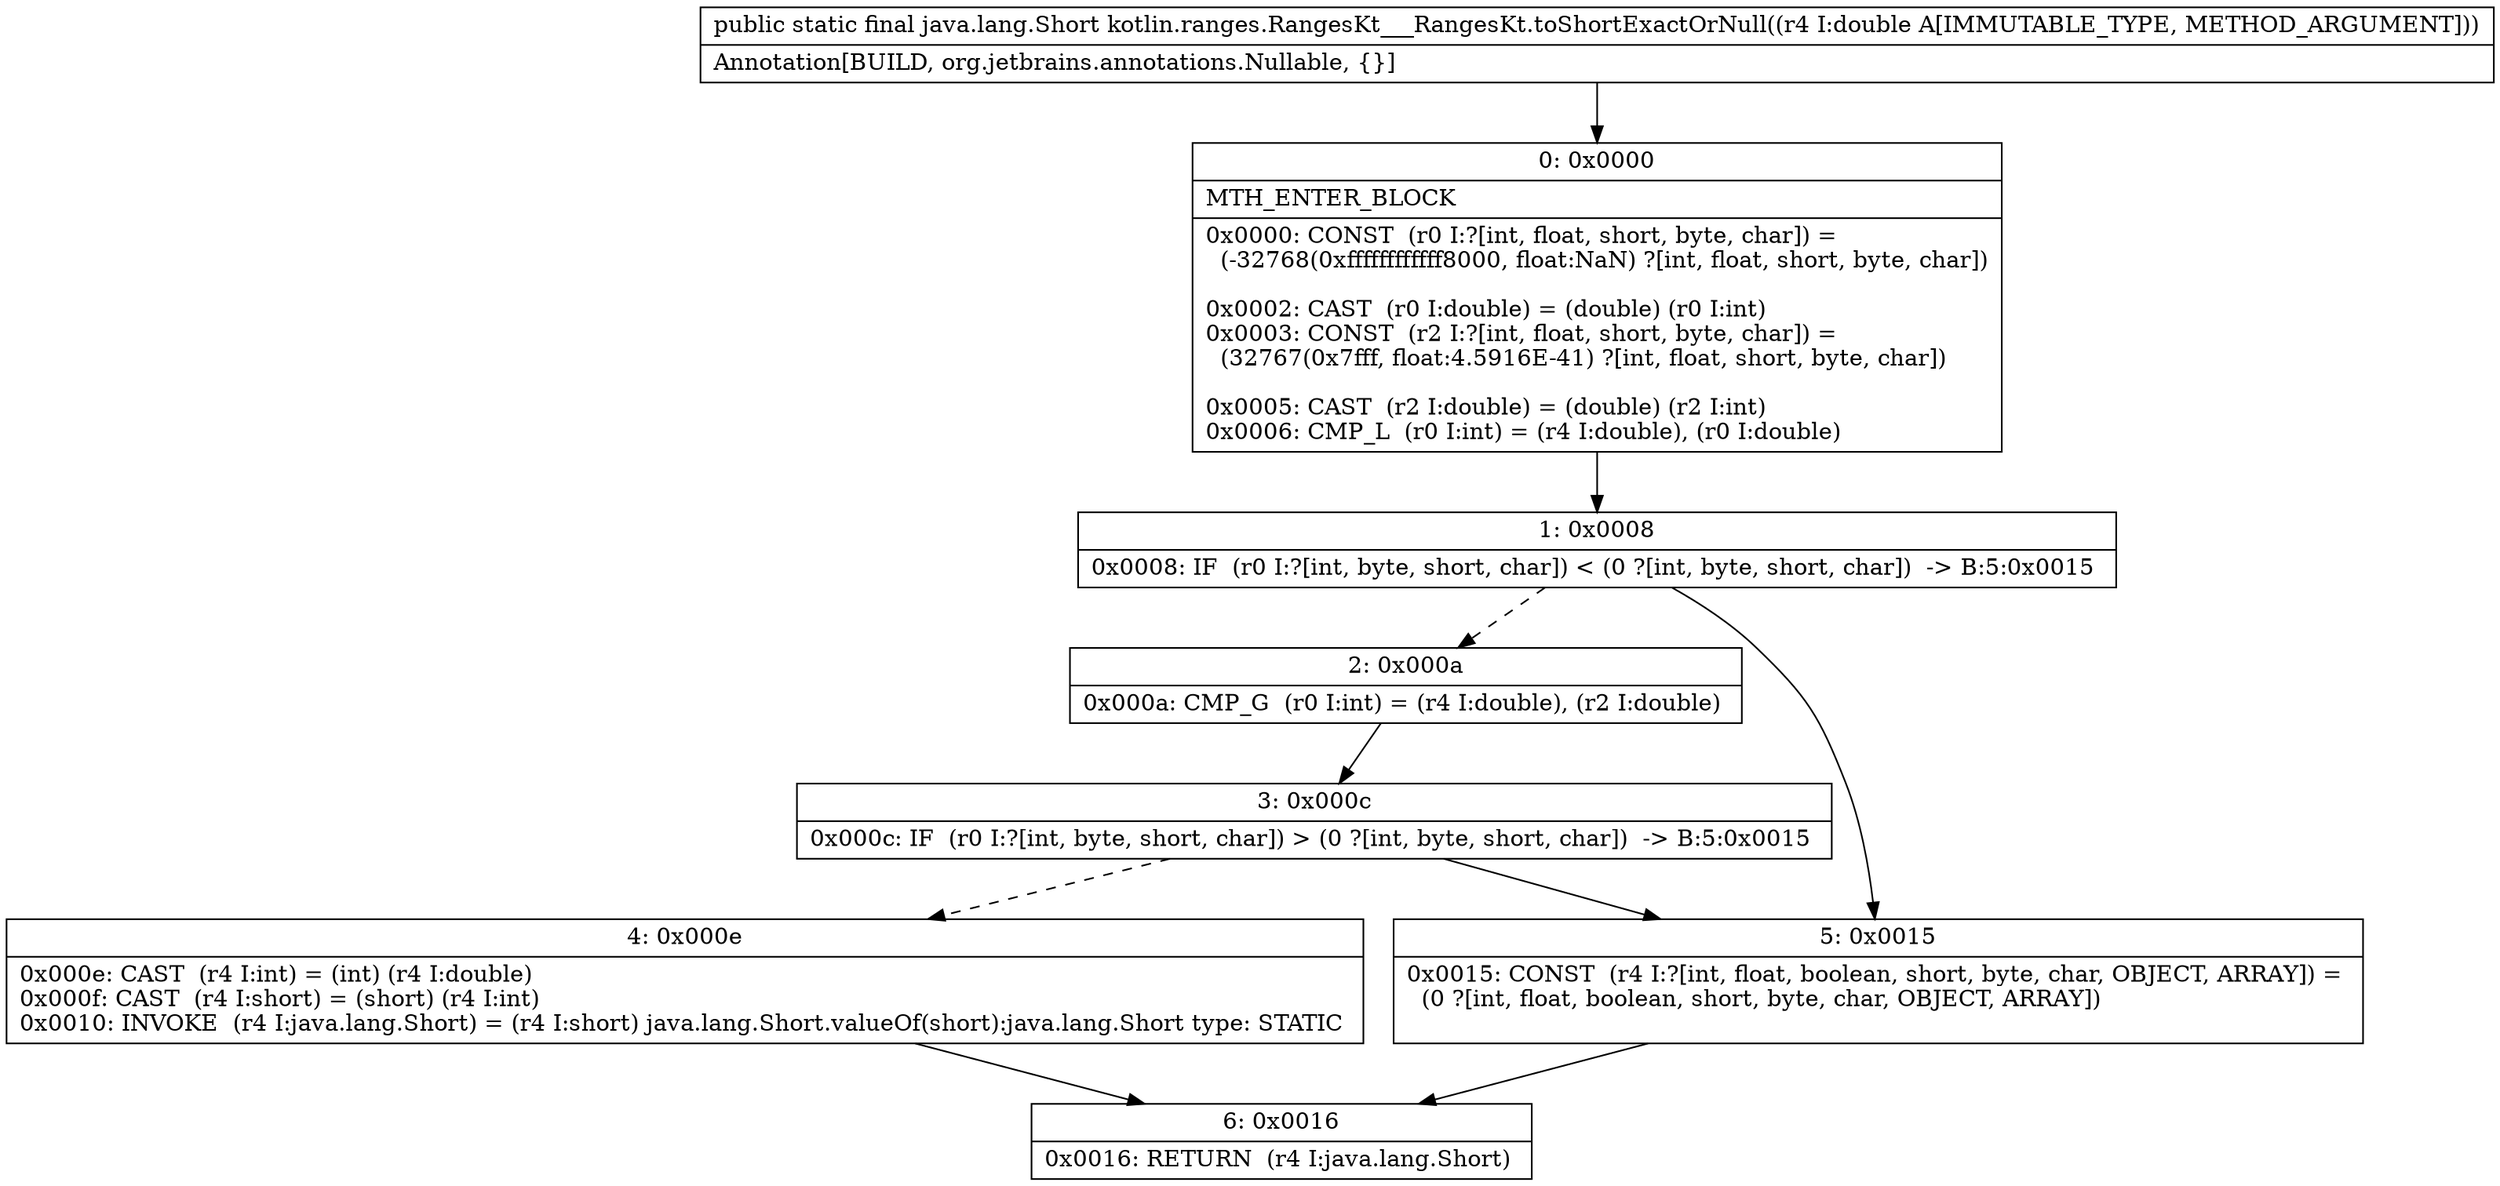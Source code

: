 digraph "CFG forkotlin.ranges.RangesKt___RangesKt.toShortExactOrNull(D)Ljava\/lang\/Short;" {
Node_0 [shape=record,label="{0\:\ 0x0000|MTH_ENTER_BLOCK\l|0x0000: CONST  (r0 I:?[int, float, short, byte, char]) = \l  (\-32768(0xffffffffffff8000, float:NaN) ?[int, float, short, byte, char])\l \l0x0002: CAST  (r0 I:double) = (double) (r0 I:int) \l0x0003: CONST  (r2 I:?[int, float, short, byte, char]) = \l  (32767(0x7fff, float:4.5916E\-41) ?[int, float, short, byte, char])\l \l0x0005: CAST  (r2 I:double) = (double) (r2 I:int) \l0x0006: CMP_L  (r0 I:int) = (r4 I:double), (r0 I:double) \l}"];
Node_1 [shape=record,label="{1\:\ 0x0008|0x0008: IF  (r0 I:?[int, byte, short, char]) \< (0 ?[int, byte, short, char])  \-\> B:5:0x0015 \l}"];
Node_2 [shape=record,label="{2\:\ 0x000a|0x000a: CMP_G  (r0 I:int) = (r4 I:double), (r2 I:double) \l}"];
Node_3 [shape=record,label="{3\:\ 0x000c|0x000c: IF  (r0 I:?[int, byte, short, char]) \> (0 ?[int, byte, short, char])  \-\> B:5:0x0015 \l}"];
Node_4 [shape=record,label="{4\:\ 0x000e|0x000e: CAST  (r4 I:int) = (int) (r4 I:double) \l0x000f: CAST  (r4 I:short) = (short) (r4 I:int) \l0x0010: INVOKE  (r4 I:java.lang.Short) = (r4 I:short) java.lang.Short.valueOf(short):java.lang.Short type: STATIC \l}"];
Node_5 [shape=record,label="{5\:\ 0x0015|0x0015: CONST  (r4 I:?[int, float, boolean, short, byte, char, OBJECT, ARRAY]) = \l  (0 ?[int, float, boolean, short, byte, char, OBJECT, ARRAY])\l \l}"];
Node_6 [shape=record,label="{6\:\ 0x0016|0x0016: RETURN  (r4 I:java.lang.Short) \l}"];
MethodNode[shape=record,label="{public static final java.lang.Short kotlin.ranges.RangesKt___RangesKt.toShortExactOrNull((r4 I:double A[IMMUTABLE_TYPE, METHOD_ARGUMENT]))  | Annotation[BUILD, org.jetbrains.annotations.Nullable, \{\}]\l}"];
MethodNode -> Node_0;
Node_0 -> Node_1;
Node_1 -> Node_2[style=dashed];
Node_1 -> Node_5;
Node_2 -> Node_3;
Node_3 -> Node_4[style=dashed];
Node_3 -> Node_5;
Node_4 -> Node_6;
Node_5 -> Node_6;
}

